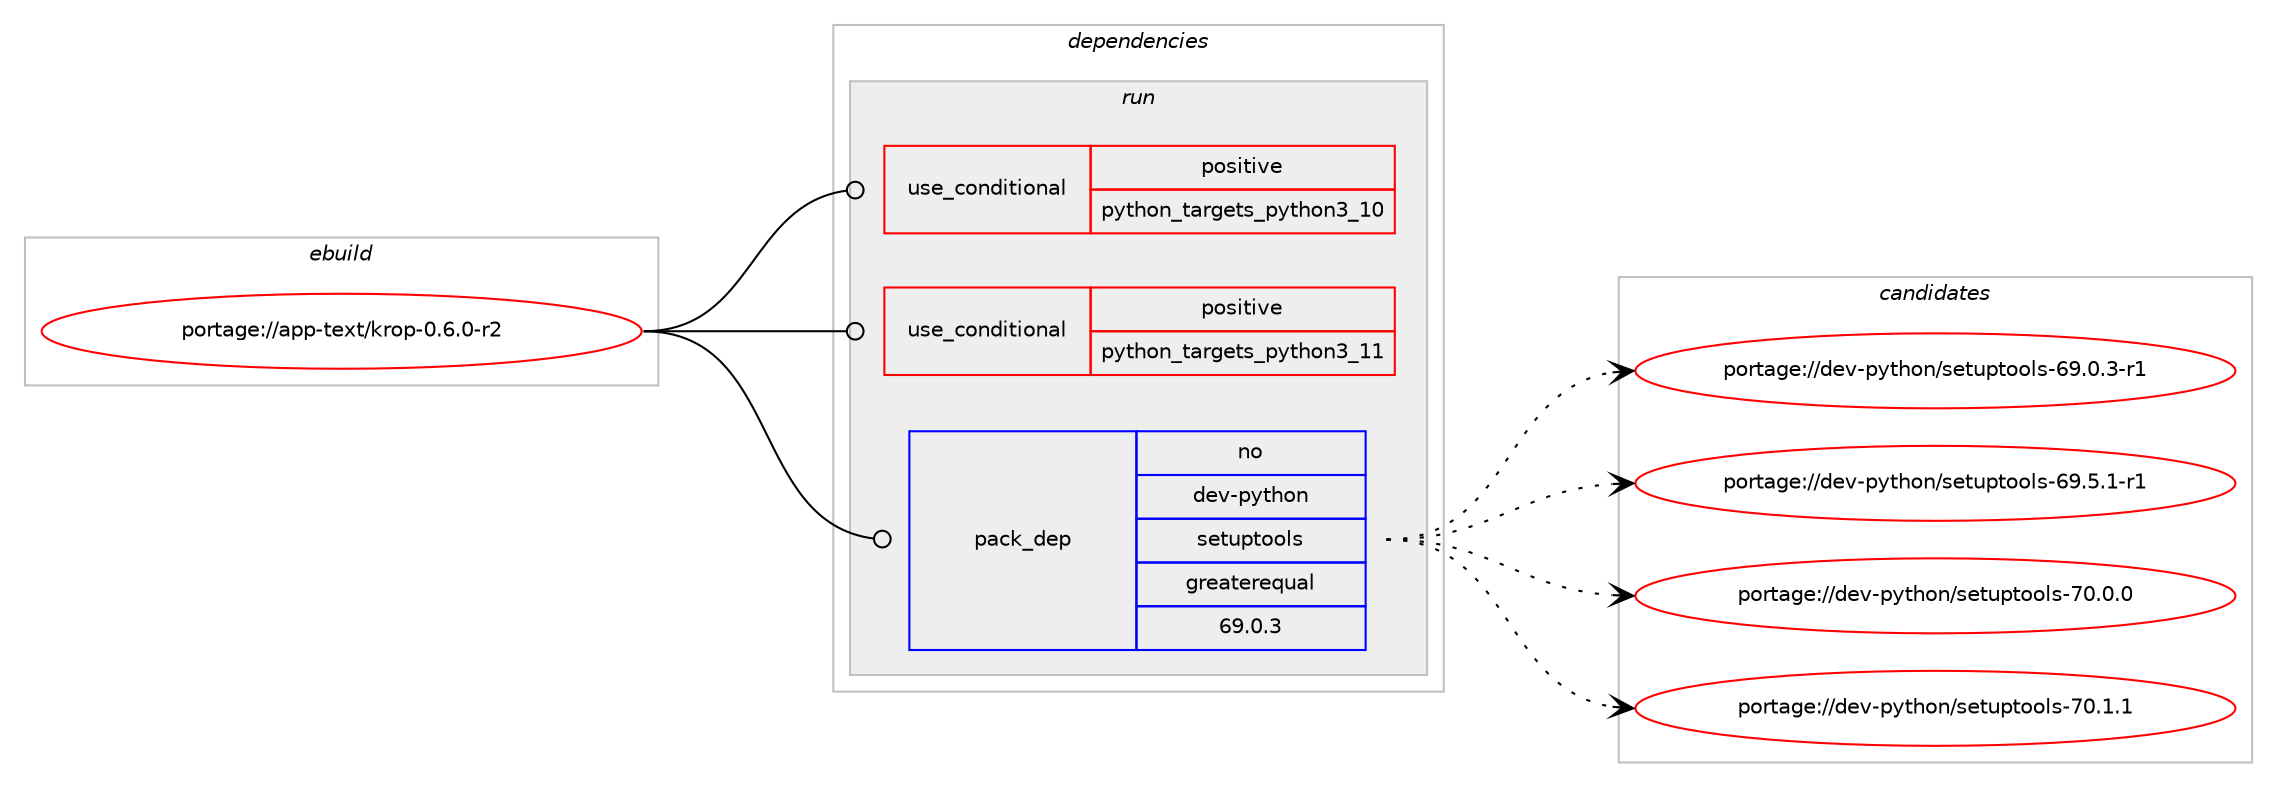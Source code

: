 digraph prolog {

# *************
# Graph options
# *************

newrank=true;
concentrate=true;
compound=true;
graph [rankdir=LR,fontname=Helvetica,fontsize=10,ranksep=1.5];#, ranksep=2.5, nodesep=0.2];
edge  [arrowhead=vee];
node  [fontname=Helvetica,fontsize=10];

# **********
# The ebuild
# **********

subgraph cluster_leftcol {
color=gray;
rank=same;
label=<<i>ebuild</i>>;
id [label="portage://app-text/krop-0.6.0-r2", color=red, width=4, href="../app-text/krop-0.6.0-r2.svg"];
}

# ****************
# The dependencies
# ****************

subgraph cluster_midcol {
color=gray;
label=<<i>dependencies</i>>;
subgraph cluster_compile {
fillcolor="#eeeeee";
style=filled;
label=<<i>compile</i>>;
}
subgraph cluster_compileandrun {
fillcolor="#eeeeee";
style=filled;
label=<<i>compile and run</i>>;
}
subgraph cluster_run {
fillcolor="#eeeeee";
style=filled;
label=<<i>run</i>>;
subgraph cond14854 {
dependency25168 [label=<<TABLE BORDER="0" CELLBORDER="1" CELLSPACING="0" CELLPADDING="4"><TR><TD ROWSPAN="3" CELLPADDING="10">use_conditional</TD></TR><TR><TD>positive</TD></TR><TR><TD>python_targets_python3_10</TD></TR></TABLE>>, shape=none, color=red];
# *** BEGIN UNKNOWN DEPENDENCY TYPE (TODO) ***
# dependency25168 -> package_dependency(portage://app-text/krop-0.6.0-r2,run,no,dev-lang,python,none,[,,],[slot(3.10)],[])
# *** END UNKNOWN DEPENDENCY TYPE (TODO) ***

}
id:e -> dependency25168:w [weight=20,style="solid",arrowhead="odot"];
subgraph cond14855 {
dependency25169 [label=<<TABLE BORDER="0" CELLBORDER="1" CELLSPACING="0" CELLPADDING="4"><TR><TD ROWSPAN="3" CELLPADDING="10">use_conditional</TD></TR><TR><TD>positive</TD></TR><TR><TD>python_targets_python3_11</TD></TR></TABLE>>, shape=none, color=red];
# *** BEGIN UNKNOWN DEPENDENCY TYPE (TODO) ***
# dependency25169 -> package_dependency(portage://app-text/krop-0.6.0-r2,run,no,dev-lang,python,none,[,,],[slot(3.11)],[])
# *** END UNKNOWN DEPENDENCY TYPE (TODO) ***

}
id:e -> dependency25169:w [weight=20,style="solid",arrowhead="odot"];
# *** BEGIN UNKNOWN DEPENDENCY TYPE (TODO) ***
# id -> package_dependency(portage://app-text/krop-0.6.0-r2,run,no,dev-python,PyQt5,none,[,,],[],[use(optenable(python_targets_python3_10),negative),use(optenable(python_targets_python3_11),negative),use(enable(gui),none),use(enable(widgets),none)])
# *** END UNKNOWN DEPENDENCY TYPE (TODO) ***

# *** BEGIN UNKNOWN DEPENDENCY TYPE (TODO) ***
# id -> package_dependency(portage://app-text/krop-0.6.0-r2,run,no,dev-python,pikepdf,none,[,,],[],[use(optenable(python_targets_python3_10),negative),use(optenable(python_targets_python3_11),negative)])
# *** END UNKNOWN DEPENDENCY TYPE (TODO) ***

# *** BEGIN UNKNOWN DEPENDENCY TYPE (TODO) ***
# id -> package_dependency(portage://app-text/krop-0.6.0-r2,run,no,dev-python,python-poppler-qt5,none,[,,],[],[use(optenable(python_targets_python3_10),negative),use(optenable(python_targets_python3_11),negative)])
# *** END UNKNOWN DEPENDENCY TYPE (TODO) ***

subgraph pack9840 {
dependency25170 [label=<<TABLE BORDER="0" CELLBORDER="1" CELLSPACING="0" CELLPADDING="4" WIDTH="220"><TR><TD ROWSPAN="6" CELLPADDING="30">pack_dep</TD></TR><TR><TD WIDTH="110">no</TD></TR><TR><TD>dev-python</TD></TR><TR><TD>setuptools</TD></TR><TR><TD>greaterequal</TD></TR><TR><TD>69.0.3</TD></TR></TABLE>>, shape=none, color=blue];
}
id:e -> dependency25170:w [weight=20,style="solid",arrowhead="odot"];
}
}

# **************
# The candidates
# **************

subgraph cluster_choices {
rank=same;
color=gray;
label=<<i>candidates</i>>;

subgraph choice9840 {
color=black;
nodesep=1;
choice1001011184511212111610411111047115101116117112116111111108115455457464846514511449 [label="portage://dev-python/setuptools-69.0.3-r1", color=red, width=4,href="../dev-python/setuptools-69.0.3-r1.svg"];
choice1001011184511212111610411111047115101116117112116111111108115455457465346494511449 [label="portage://dev-python/setuptools-69.5.1-r1", color=red, width=4,href="../dev-python/setuptools-69.5.1-r1.svg"];
choice100101118451121211161041111104711510111611711211611111110811545554846484648 [label="portage://dev-python/setuptools-70.0.0", color=red, width=4,href="../dev-python/setuptools-70.0.0.svg"];
choice100101118451121211161041111104711510111611711211611111110811545554846494649 [label="portage://dev-python/setuptools-70.1.1", color=red, width=4,href="../dev-python/setuptools-70.1.1.svg"];
dependency25170:e -> choice1001011184511212111610411111047115101116117112116111111108115455457464846514511449:w [style=dotted,weight="100"];
dependency25170:e -> choice1001011184511212111610411111047115101116117112116111111108115455457465346494511449:w [style=dotted,weight="100"];
dependency25170:e -> choice100101118451121211161041111104711510111611711211611111110811545554846484648:w [style=dotted,weight="100"];
dependency25170:e -> choice100101118451121211161041111104711510111611711211611111110811545554846494649:w [style=dotted,weight="100"];
}
}

}
